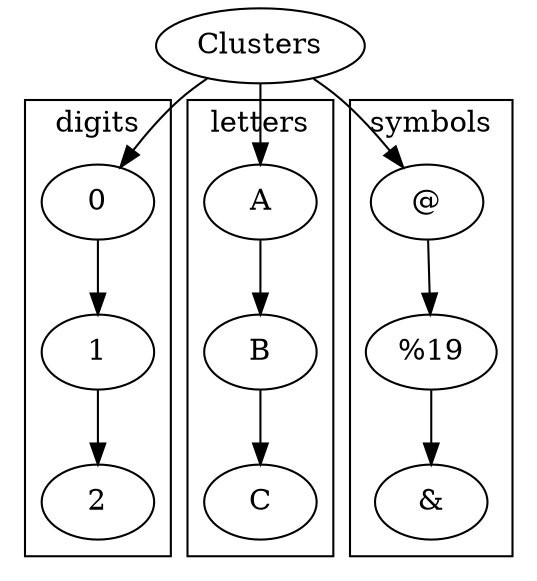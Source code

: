 digraph alight_clusters {

    Clusters -> {
        0;
        A;
        "@";
    }

    subgraph cluster_digits {
        label = "digits";
        0 -> 1 -> 2
    }

    subgraph cluster_letters {
        label = "letters";
        A -> B -> C
    }

    subgraph cluster_symbols {
        label = "symbols";
        "@" -> "%" -> "&"
    }

}